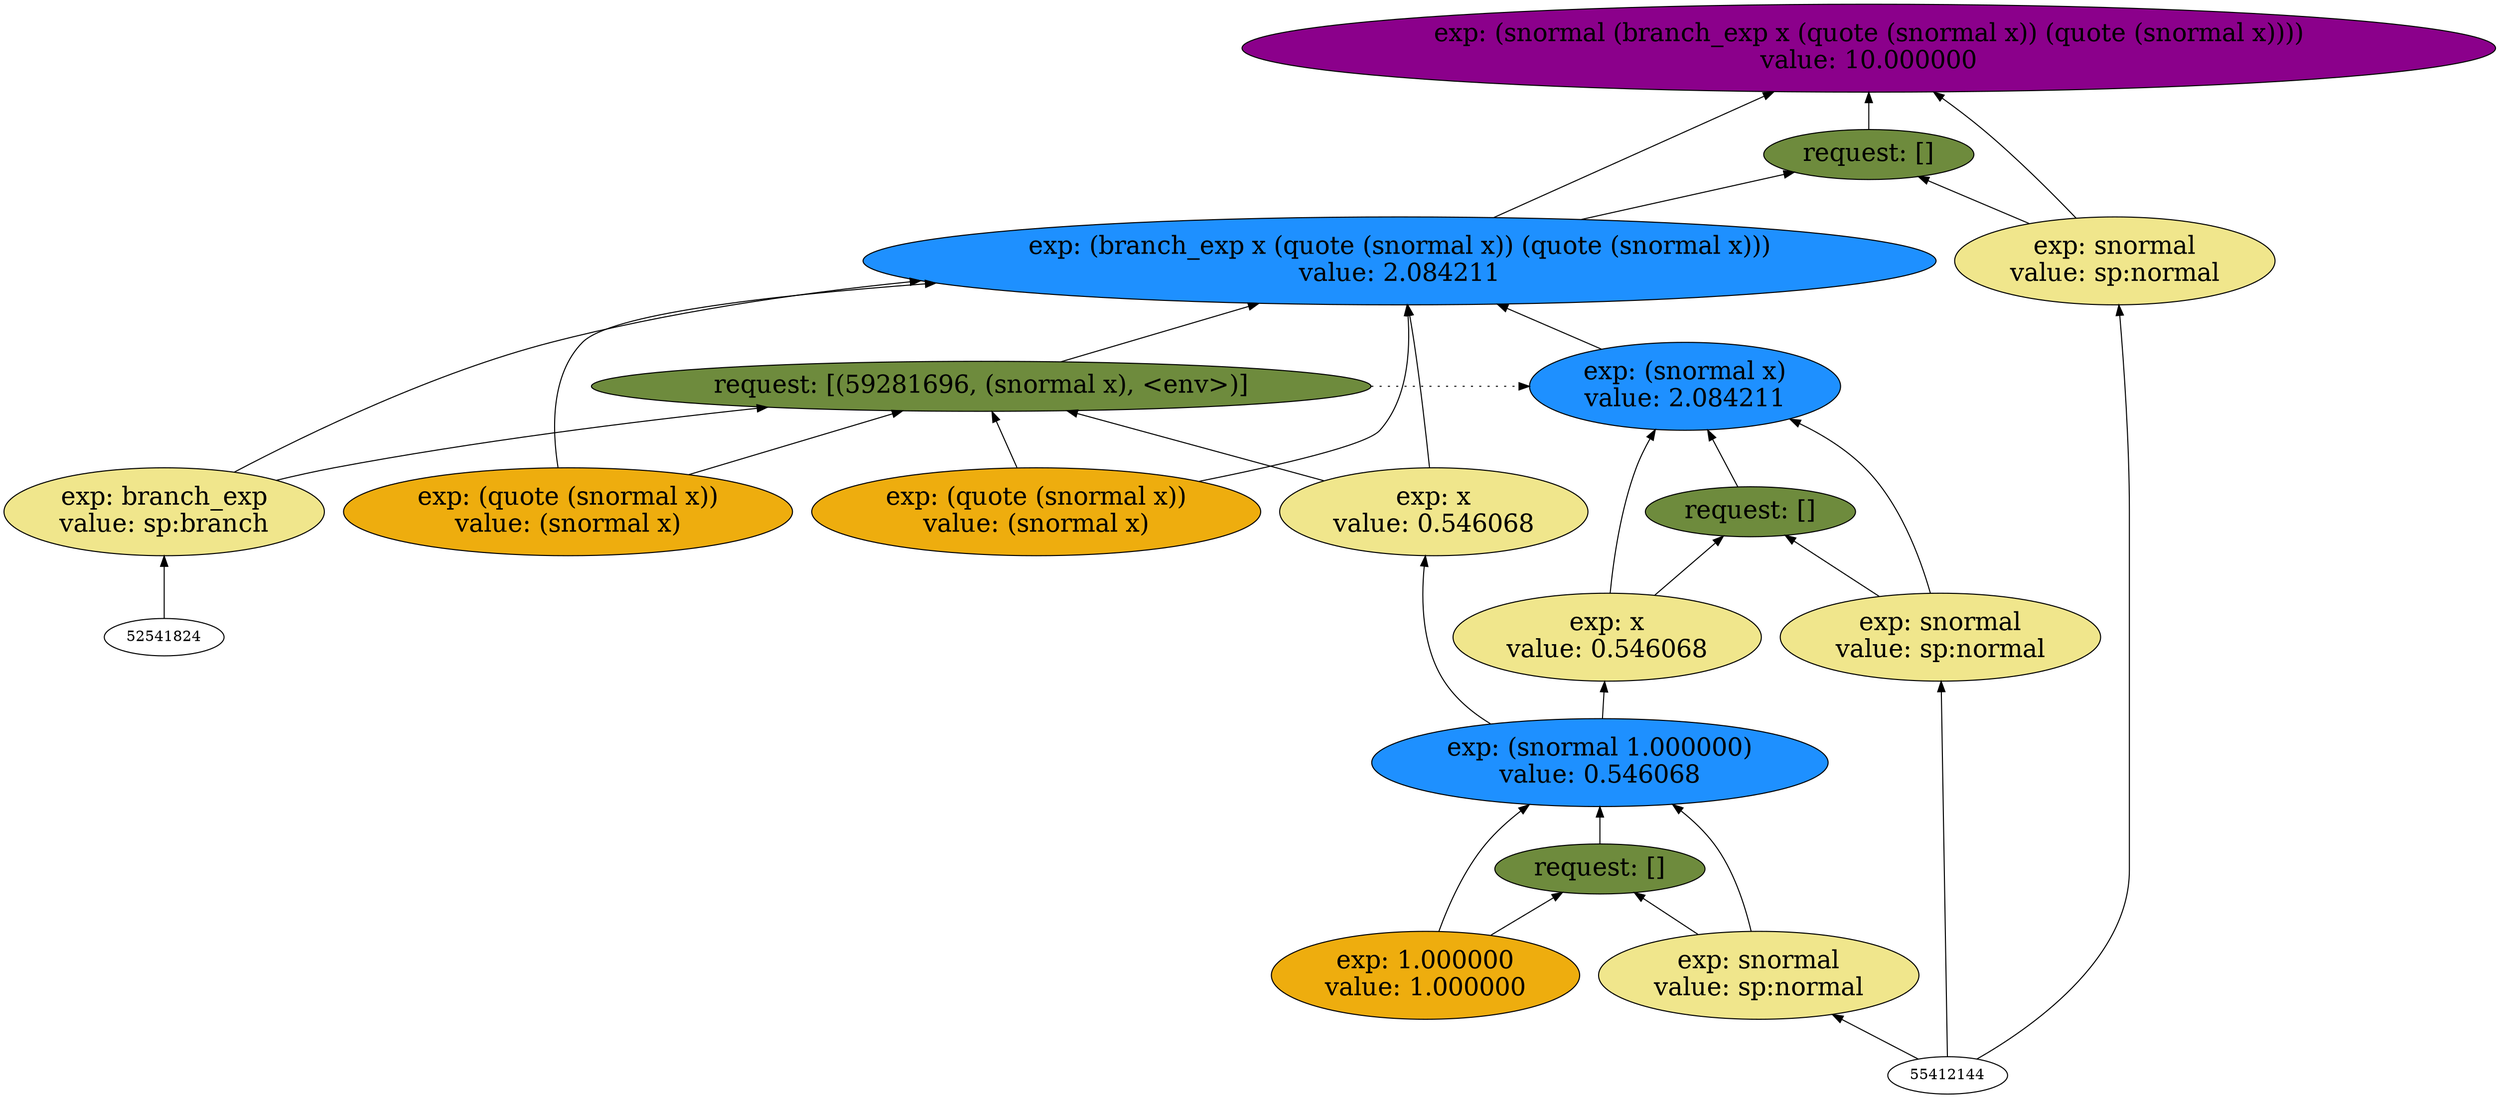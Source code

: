 digraph {
rankdir=BT
fontsize=24
subgraph clster1 {
label="Venture Families"
subgraph clster2 {
label="1"
"59704640"["fillcolor"="dodgerblue" "fontsize"="24" "label"="exp: (snormal 1.000000)\nvalue: 0.546068" "shape"="ellipse" "style"="filled" ]
"59343216"["fillcolor"="darkolivegreen4" "fontsize"="24" "label"="request: []" "shape"="ellipse" "style"="filled" ]
"57712352"["fillcolor"="khaki" "fontsize"="24" "label"="exp: snormal\nvalue: sp:normal" "shape"="ellipse" "style"="filled" ]
"58431280"["fillcolor"="darkgoldenrod2" "fontsize"="24" "label"="exp: 1.000000\nvalue: 1.000000" "shape"="ellipse" "style"="filled" ]
}

subgraph clster3 {
label="2"
"59021936"["fillcolor"="magenta4" "fontsize"="24" "label"="exp: (snormal (branch_exp x (quote (snormal x)) (quote (snormal x))))\nvalue: 10.000000" "shape"="ellipse" "style"="filled" ]
"58606032"["fillcolor"="darkolivegreen4" "fontsize"="24" "label"="request: []" "shape"="ellipse" "style"="filled" ]
"59056880"["fillcolor"="khaki" "fontsize"="24" "label"="exp: snormal\nvalue: sp:normal" "shape"="ellipse" "style"="filled" ]
"60064784"["fillcolor"="dodgerblue" "fontsize"="24" "label"="exp: (branch_exp x (quote (snormal x)) (quote (snormal x)))\nvalue: 2.084211" "shape"="ellipse" "style"="filled" ]
"59281696"["fillcolor"="darkolivegreen4" "fontsize"="24" "label"="request: [(59281696, (snormal x), <env>)]" "shape"="ellipse" "style"="filled" ]
"58568288"["fillcolor"="khaki" "fontsize"="24" "label"="exp: branch_exp\nvalue: sp:branch" "shape"="ellipse" "style"="filled" ]
"57516128"["fillcolor"="khaki" "fontsize"="24" "label"="exp: x\nvalue: 0.546068" "shape"="ellipse" "style"="filled" ]
"57594048"["fillcolor"="darkgoldenrod2" "fontsize"="24" "label"="exp: (quote (snormal x))\nvalue: (snormal x)" "shape"="ellipse" "style"="filled" ]
"57888128"["fillcolor"="darkgoldenrod2" "fontsize"="24" "label"="exp: (quote (snormal x))\nvalue: (snormal x)" "shape"="ellipse" "style"="filled" ]
}

}

subgraph clster4 {
label=""
"58020304"["fillcolor"="dodgerblue" "fontsize"="24" "label"="exp: (snormal x)\nvalue: 2.084211" "shape"="ellipse" "style"="filled" ]
"58056128"["fillcolor"="darkolivegreen4" "fontsize"="24" "label"="request: []" "shape"="ellipse" "style"="filled" ]
"57789504"["fillcolor"="khaki" "fontsize"="24" "label"="exp: snormal\nvalue: sp:normal" "shape"="ellipse" "style"="filled" ]
"57623248"["fillcolor"="khaki" "fontsize"="24" "label"="exp: x\nvalue: 0.546068" "shape"="ellipse" "style"="filled" ]
}

"57789504" -> "58020304"["arrowhead"="normal" "color"="black" "constraint"="true" "style"="solid" ]
"57789504" -> "58056128"["arrowhead"="normal" "color"="black" "constraint"="true" "style"="solid" ]
"55412144" -> "57789504"["arrowhead"="normal" "color"="black" "constraint"="true" "style"="solid" ]
"57623248" -> "58020304"["arrowhead"="normal" "color"="black" "constraint"="true" "style"="solid" ]
"57623248" -> "58056128"["arrowhead"="normal" "color"="black" "constraint"="true" "style"="solid" ]
"59704640" -> "57623248"["arrowhead"="normal" "color"="black" "constraint"="true" "style"="solid" ]
"58056128" -> "58020304"["arrowhead"="normal" "color"="black" "constraint"="true" "style"="solid" ]
"59056880" -> "59021936"["arrowhead"="normal" "color"="black" "constraint"="true" "style"="solid" ]
"59056880" -> "58606032"["arrowhead"="normal" "color"="black" "constraint"="true" "style"="solid" ]
"55412144" -> "59056880"["arrowhead"="normal" "color"="black" "constraint"="true" "style"="solid" ]
"60064784" -> "59021936"["arrowhead"="normal" "color"="black" "constraint"="true" "style"="solid" ]
"60064784" -> "58606032"["arrowhead"="normal" "color"="black" "constraint"="true" "style"="solid" ]
"58568288" -> "60064784"["arrowhead"="normal" "color"="black" "constraint"="true" "style"="solid" ]
"58568288" -> "59281696"["arrowhead"="normal" "color"="black" "constraint"="true" "style"="solid" ]
"52541824" -> "58568288"["arrowhead"="normal" "color"="black" "constraint"="true" "style"="solid" ]
"57516128" -> "60064784"["arrowhead"="normal" "color"="black" "constraint"="true" "style"="solid" ]
"57516128" -> "59281696"["arrowhead"="normal" "color"="black" "constraint"="true" "style"="solid" ]
"59704640" -> "57516128"["arrowhead"="normal" "color"="black" "constraint"="true" "style"="solid" ]
"57594048" -> "60064784"["arrowhead"="normal" "color"="black" "constraint"="true" "style"="solid" ]
"57594048" -> "59281696"["arrowhead"="normal" "color"="black" "constraint"="true" "style"="solid" ]
"57888128" -> "60064784"["arrowhead"="normal" "color"="black" "constraint"="true" "style"="solid" ]
"57888128" -> "59281696"["arrowhead"="normal" "color"="black" "constraint"="true" "style"="solid" ]
"59281696" -> "60064784"["arrowhead"="normal" "color"="black" "constraint"="true" "style"="solid" ]
"58020304" -> "60064784"["arrowhead"="normal" "color"="black" "constraint"="true" "style"="solid" ]
"59281696" -> "58020304"["arrowhead"="normal" "color"="black" "constraint"="false" "style"="dotted" ]
"58606032" -> "59021936"["arrowhead"="normal" "color"="black" "constraint"="true" "style"="solid" ]
"57712352" -> "59704640"["arrowhead"="normal" "color"="black" "constraint"="true" "style"="solid" ]
"57712352" -> "59343216"["arrowhead"="normal" "color"="black" "constraint"="true" "style"="solid" ]
"55412144" -> "57712352"["arrowhead"="normal" "color"="black" "constraint"="true" "style"="solid" ]
"58431280" -> "59704640"["arrowhead"="normal" "color"="black" "constraint"="true" "style"="solid" ]
"58431280" -> "59343216"["arrowhead"="normal" "color"="black" "constraint"="true" "style"="solid" ]
"59343216" -> "59704640"["arrowhead"="normal" "color"="black" "constraint"="true" "style"="solid" ]

}
